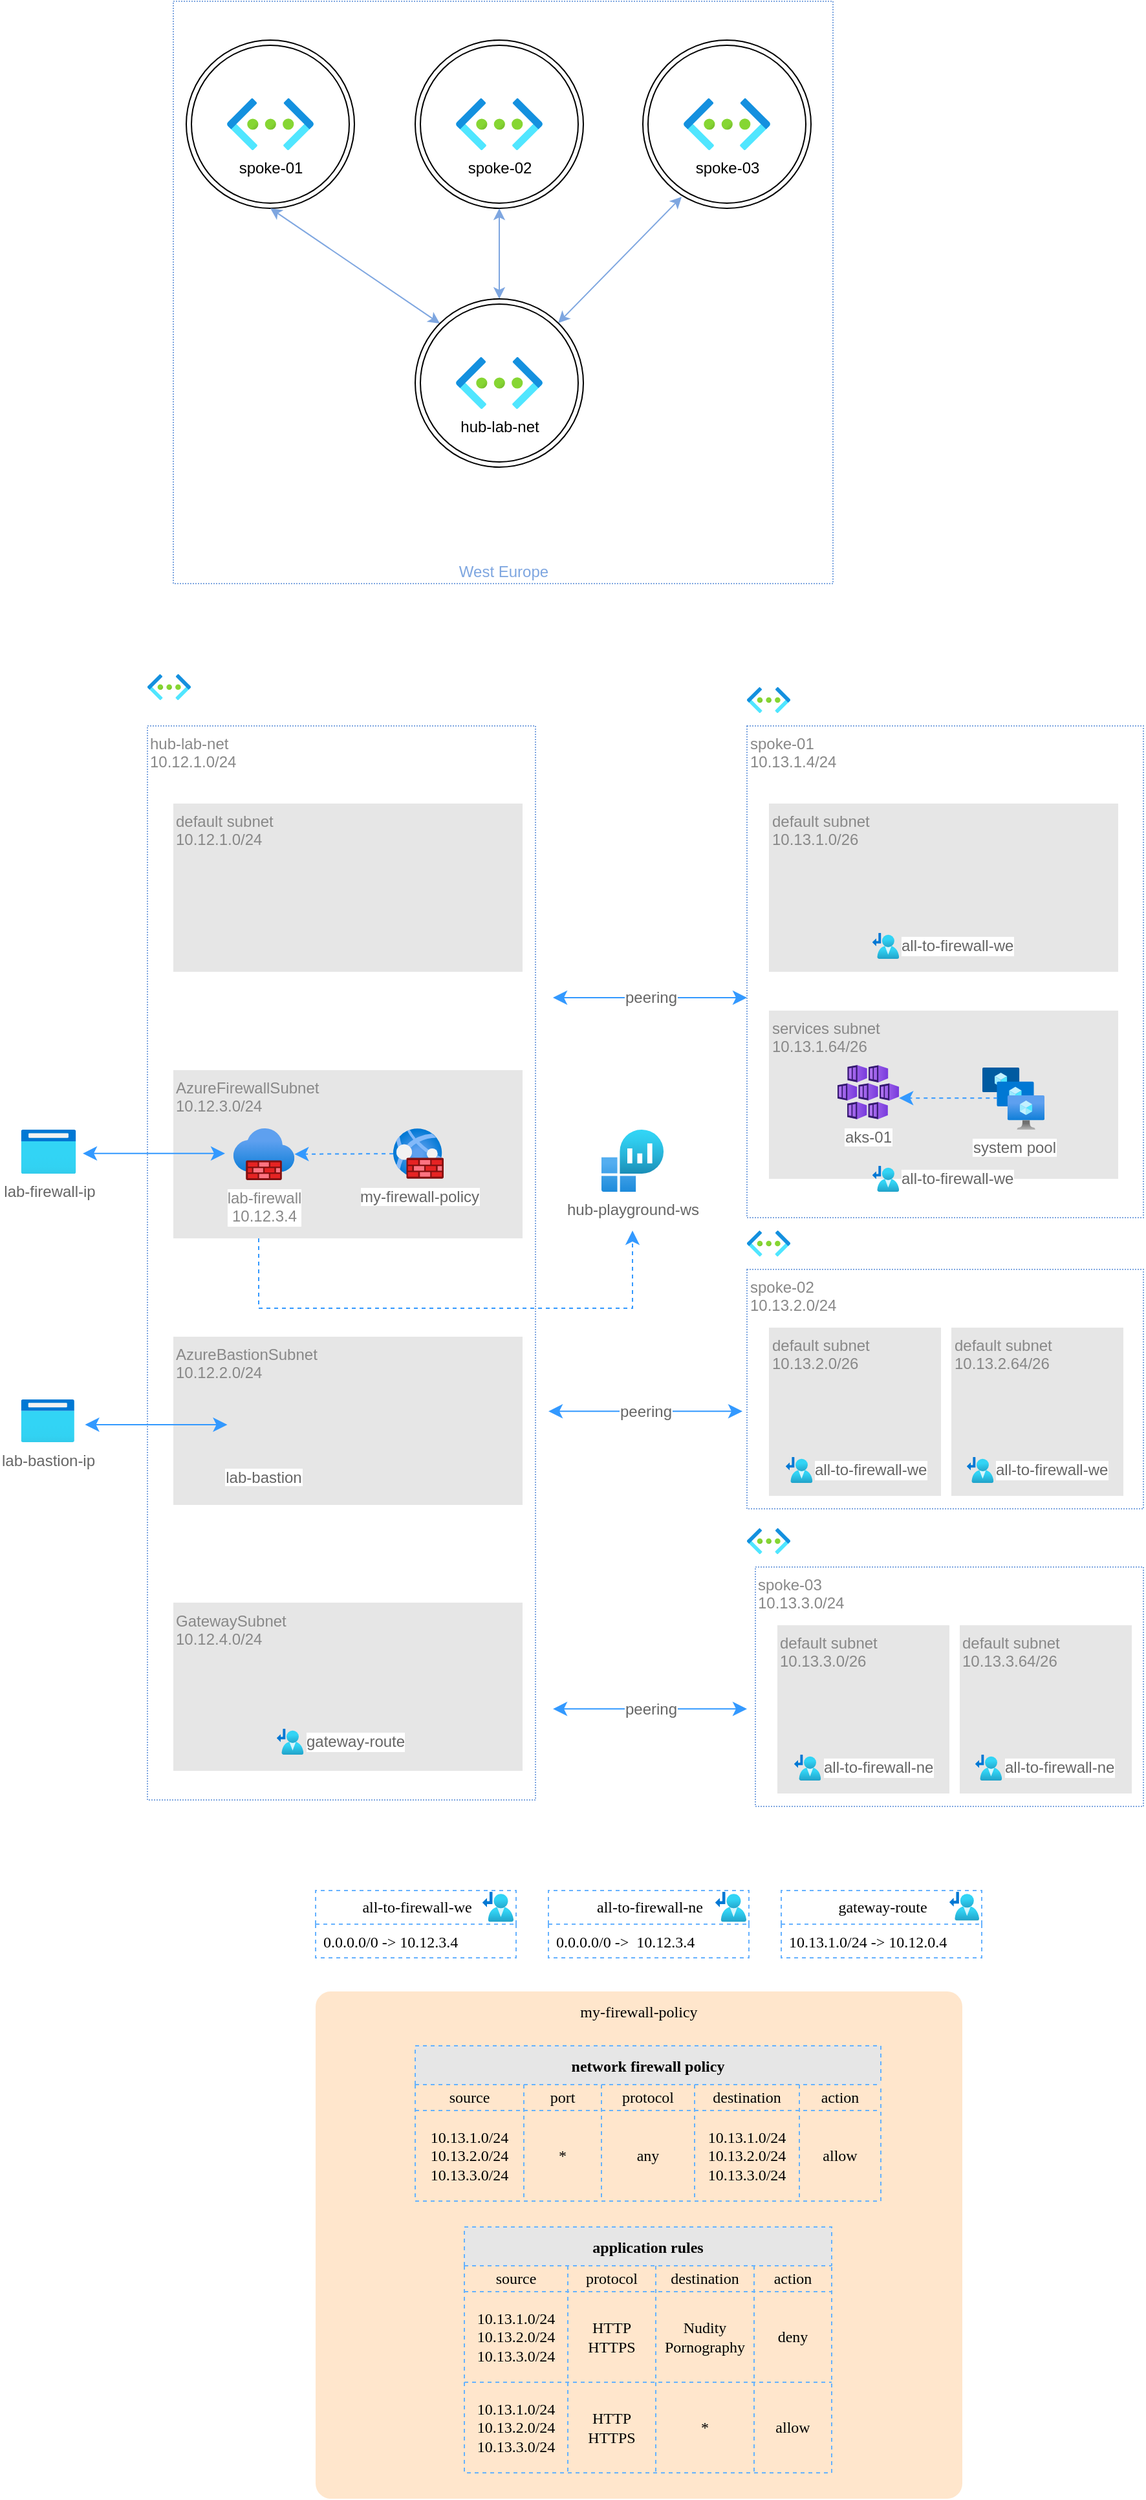 <mxfile version="21.3.7" type="device">
  <diagram name="Page-1" id="FFA9UxrkgAWa3RQxIZZn">
    <mxGraphModel dx="2899" dy="1266" grid="1" gridSize="10" guides="1" tooltips="1" connect="1" arrows="1" fold="1" page="1" pageScale="1" pageWidth="850" pageHeight="1100" math="0" shadow="0">
      <root>
        <mxCell id="0" />
        <mxCell id="1" parent="0" />
        <mxCell id="eTU5ktOCDEg_4VgvNUPq-138" value="my-firewall-policy" style="shape=ext;double=1;rounded=1;whiteSpace=wrap;html=1;strokeColor=none;fontFamily=Tahoma;fillColor=#ffe6cc;arcSize=3;align=center;verticalAlign=top;" vertex="1" parent="1">
          <mxGeometry x="180" y="1578" width="500" height="392" as="geometry" />
        </mxCell>
        <mxCell id="JXWO4xugu6VxWCJeTE2x-30" value="West Europe" style="verticalLabelPosition=middle;verticalAlign=bottom;html=1;shape=mxgraph.basic.rect;fillColor2=none;strokeWidth=1;size=20;indent=5;fillColor=none;strokeColor=#7EA6E0;dashed=1;dashPattern=1 1;fontColor=#7EA6E0;labelPosition=center;align=center;horizontal=1;" parent="1" vertex="1">
          <mxGeometry x="70" y="40" width="510" height="450" as="geometry" />
        </mxCell>
        <mxCell id="JXWO4xugu6VxWCJeTE2x-6" value="" style="group" parent="1" vertex="1" connectable="0">
          <mxGeometry x="80" y="70" width="130" height="130" as="geometry" />
        </mxCell>
        <mxCell id="JXWO4xugu6VxWCJeTE2x-3" value="" style="ellipse;shape=doubleEllipse;whiteSpace=wrap;html=1;aspect=fixed;" parent="JXWO4xugu6VxWCJeTE2x-6" vertex="1">
          <mxGeometry width="130" height="130" as="geometry" />
        </mxCell>
        <mxCell id="JXWO4xugu6VxWCJeTE2x-4" value="spoke-01" style="aspect=fixed;html=1;points=[];align=center;image;fontSize=12;image=img/lib/azure2/networking/Virtual_Networks.svg;" parent="JXWO4xugu6VxWCJeTE2x-6" vertex="1">
          <mxGeometry x="31.5" y="45" width="67" height="40" as="geometry" />
        </mxCell>
        <mxCell id="JXWO4xugu6VxWCJeTE2x-7" value="" style="group" parent="1" vertex="1" connectable="0">
          <mxGeometry x="257" y="70" width="130" height="130" as="geometry" />
        </mxCell>
        <mxCell id="JXWO4xugu6VxWCJeTE2x-8" value="" style="ellipse;shape=doubleEllipse;whiteSpace=wrap;html=1;aspect=fixed;" parent="JXWO4xugu6VxWCJeTE2x-7" vertex="1">
          <mxGeometry width="130" height="130" as="geometry" />
        </mxCell>
        <mxCell id="JXWO4xugu6VxWCJeTE2x-9" value="spoke-02" style="aspect=fixed;html=1;points=[];align=center;image;fontSize=12;image=img/lib/azure2/networking/Virtual_Networks.svg;" parent="JXWO4xugu6VxWCJeTE2x-7" vertex="1">
          <mxGeometry x="31.5" y="45" width="67" height="40" as="geometry" />
        </mxCell>
        <mxCell id="JXWO4xugu6VxWCJeTE2x-11" value="" style="group" parent="1" vertex="1" connectable="0">
          <mxGeometry x="433" y="70" width="130" height="130" as="geometry" />
        </mxCell>
        <mxCell id="JXWO4xugu6VxWCJeTE2x-12" value="" style="ellipse;shape=doubleEllipse;whiteSpace=wrap;html=1;aspect=fixed;" parent="JXWO4xugu6VxWCJeTE2x-11" vertex="1">
          <mxGeometry width="130" height="130" as="geometry" />
        </mxCell>
        <mxCell id="JXWO4xugu6VxWCJeTE2x-13" value="spoke-03" style="aspect=fixed;html=1;points=[];align=center;image;fontSize=12;image=img/lib/azure2/networking/Virtual_Networks.svg;" parent="JXWO4xugu6VxWCJeTE2x-11" vertex="1">
          <mxGeometry x="31.5" y="45" width="67" height="40" as="geometry" />
        </mxCell>
        <mxCell id="JXWO4xugu6VxWCJeTE2x-35" value="" style="endArrow=classic;startArrow=classic;html=1;rounded=0;fontColor=#7EA6E0;entryX=0.5;entryY=1;entryDx=0;entryDy=0;exitX=0;exitY=0;exitDx=0;exitDy=0;strokeColor=#7EA6E0;" parent="1" source="JXWO4xugu6VxWCJeTE2x-2" target="JXWO4xugu6VxWCJeTE2x-3" edge="1">
          <mxGeometry width="50" height="50" relative="1" as="geometry">
            <mxPoint x="-20" y="310" as="sourcePoint" />
            <mxPoint x="30" y="180" as="targetPoint" />
          </mxGeometry>
        </mxCell>
        <mxCell id="JXWO4xugu6VxWCJeTE2x-37" value="" style="endArrow=classic;startArrow=classic;html=1;rounded=0;fontColor=#7EA6E0;entryX=0.231;entryY=0.932;entryDx=0;entryDy=0;strokeColor=#7EA6E0;entryPerimeter=0;" parent="1" source="JXWO4xugu6VxWCJeTE2x-2" target="JXWO4xugu6VxWCJeTE2x-12" edge="1">
          <mxGeometry width="50" height="50" relative="1" as="geometry">
            <mxPoint x="312.175" y="277.825" as="sourcePoint" />
            <mxPoint x="332" y="210" as="targetPoint" />
          </mxGeometry>
        </mxCell>
        <mxCell id="JXWO4xugu6VxWCJeTE2x-36" value="" style="endArrow=classic;startArrow=classic;html=1;rounded=0;fontColor=#7EA6E0;entryX=0.5;entryY=1;entryDx=0;entryDy=0;strokeColor=#7EA6E0;" parent="1" source="JXWO4xugu6VxWCJeTE2x-2" target="JXWO4xugu6VxWCJeTE2x-8" edge="1">
          <mxGeometry width="50" height="50" relative="1" as="geometry">
            <mxPoint x="177.825" y="277.825" as="sourcePoint" />
            <mxPoint x="155" y="210" as="targetPoint" />
          </mxGeometry>
        </mxCell>
        <mxCell id="JXWO4xugu6VxWCJeTE2x-39" value="" style="group" parent="1" vertex="1" connectable="0">
          <mxGeometry x="257" y="270" width="130" height="130" as="geometry" />
        </mxCell>
        <mxCell id="JXWO4xugu6VxWCJeTE2x-2" value="" style="ellipse;shape=doubleEllipse;whiteSpace=wrap;html=1;aspect=fixed;" parent="JXWO4xugu6VxWCJeTE2x-39" vertex="1">
          <mxGeometry width="130" height="130" as="geometry" />
        </mxCell>
        <mxCell id="JXWO4xugu6VxWCJeTE2x-1" value="hub-lab-net" style="aspect=fixed;html=1;points=[];align=center;image;fontSize=12;image=img/lib/azure2/networking/Virtual_Networks.svg;" parent="JXWO4xugu6VxWCJeTE2x-39" vertex="1">
          <mxGeometry x="31.5" y="45" width="67" height="40" as="geometry" />
        </mxCell>
        <mxCell id="dC8h2j_e8fjJUz522AtT-1" value="hub-lab-net&lt;br&gt;10.12.1.0/24" style="verticalLabelPosition=middle;verticalAlign=top;shape=mxgraph.basic.rect;fillColor2=none;strokeWidth=1;size=20;indent=5;fillColor=none;strokeColor=#7EA6E0;dashed=1;dashPattern=1 1;fontColor=#888888;labelPosition=center;align=left;horizontal=1;labelBorderColor=none;html=1;" parent="1" vertex="1">
          <mxGeometry x="50" y="600" width="300" height="830" as="geometry" />
        </mxCell>
        <mxCell id="dC8h2j_e8fjJUz522AtT-2" value="" style="image;aspect=fixed;html=1;points=[];align=center;fontSize=12;image=img/lib/azure2/networking/Virtual_Networks.svg;" parent="1" vertex="1">
          <mxGeometry x="50" y="560" width="33.5" height="20" as="geometry" />
        </mxCell>
        <mxCell id="dC8h2j_e8fjJUz522AtT-3" value="default subnet&lt;br&gt;10.12.1.0/24" style="verticalLabelPosition=middle;verticalAlign=top;shape=mxgraph.basic.rect;fillColor2=none;strokeWidth=1;size=20;indent=5;fillColor=#E6E6E6;strokeColor=none;dashed=1;dashPattern=1 1;fontColor=#888888;labelPosition=center;align=left;horizontal=1;labelBorderColor=none;html=1;" parent="1" vertex="1">
          <mxGeometry x="70" y="660" width="270" height="130" as="geometry" />
        </mxCell>
        <mxCell id="dC8h2j_e8fjJUz522AtT-6" value="GatewaySubnet&lt;br&gt;10.12.4.0/24" style="verticalLabelPosition=middle;verticalAlign=top;shape=mxgraph.basic.rect;fillColor2=none;strokeWidth=1;size=20;indent=5;fillColor=#E6E6E6;strokeColor=none;dashed=1;dashPattern=1 1;fontColor=#888888;labelPosition=center;align=left;horizontal=1;labelBorderColor=none;html=1;" parent="1" vertex="1">
          <mxGeometry x="70" y="1277.5" width="270" height="130" as="geometry" />
        </mxCell>
        <mxCell id="dC8h2j_e8fjJUz522AtT-15" value="lab-firewall-ip" style="image;aspect=fixed;html=1;points=[];align=center;fontSize=12;image=img/lib/azure2/general/Browser.svg;fontColor=#666666;" parent="1" vertex="1">
          <mxGeometry x="-47.75" y="912" width="42.5" height="34" as="geometry" />
        </mxCell>
        <mxCell id="dC8h2j_e8fjJUz522AtT-16" value="lab-bastion-ip" style="image;aspect=fixed;html=1;points=[];align=center;fontSize=12;image=img/lib/azure2/general/Browser.svg;fontColor=#666666;" parent="1" vertex="1">
          <mxGeometry x="-47.75" y="1120.5" width="41.25" height="33" as="geometry" />
        </mxCell>
        <mxCell id="dC8h2j_e8fjJUz522AtT-21" value="spoke-01&lt;br&gt;10.13.1.4/24" style="verticalLabelPosition=middle;verticalAlign=top;shape=mxgraph.basic.rect;fillColor2=none;strokeWidth=1;size=20;indent=5;fillColor=none;strokeColor=#7EA6E0;dashed=1;dashPattern=1 1;fontColor=#888888;labelPosition=center;align=left;horizontal=1;labelBorderColor=none;html=1;" parent="1" vertex="1">
          <mxGeometry x="513.5" y="600" width="306.5" height="380" as="geometry" />
        </mxCell>
        <mxCell id="dC8h2j_e8fjJUz522AtT-22" value="default subnet&lt;br&gt;10.13.1.0/26" style="verticalLabelPosition=middle;verticalAlign=top;shape=mxgraph.basic.rect;fillColor2=none;strokeWidth=1;size=20;indent=5;fillColor=#E6E6E6;strokeColor=none;dashed=1;dashPattern=1 1;fontColor=#888888;labelPosition=center;align=left;horizontal=1;labelBorderColor=none;html=1;" parent="1" vertex="1">
          <mxGeometry x="530.5" y="660" width="270" height="130" as="geometry" />
        </mxCell>
        <mxCell id="dC8h2j_e8fjJUz522AtT-23" value="services subnet&lt;br&gt;10.13.1.64/26" style="verticalLabelPosition=middle;verticalAlign=top;shape=mxgraph.basic.rect;fillColor2=none;strokeWidth=1;size=20;indent=5;fillColor=#E6E6E6;strokeColor=none;dashed=1;dashPattern=1 1;fontColor=#888888;labelPosition=center;align=left;horizontal=1;labelBorderColor=none;html=1;" parent="1" vertex="1">
          <mxGeometry x="530.5" y="820" width="270" height="130" as="geometry" />
        </mxCell>
        <mxCell id="dC8h2j_e8fjJUz522AtT-24" value="all-to-firewall-we" style="image;aspect=fixed;html=1;points=[];align=left;fontSize=12;image=img/lib/azure2/networking/Route_Tables.svg;labelPosition=right;verticalLabelPosition=middle;verticalAlign=middle;fontColor=#666666;" parent="1" vertex="1">
          <mxGeometry x="610.45" y="760" width="20.65" height="20" as="geometry" />
        </mxCell>
        <mxCell id="dC8h2j_e8fjJUz522AtT-25" value="all-to-firewall-we" style="image;aspect=fixed;html=1;points=[];align=left;fontSize=12;image=img/lib/azure2/networking/Route_Tables.svg;labelPosition=right;verticalLabelPosition=middle;verticalAlign=middle;fontColor=#666666;" parent="1" vertex="1">
          <mxGeometry x="610.45" y="940" width="20.65" height="20" as="geometry" />
        </mxCell>
        <mxCell id="dC8h2j_e8fjJUz522AtT-26" value="aks-01" style="image;aspect=fixed;html=1;points=[];align=center;fontSize=12;image=img/lib/azure2/containers/Kubernetes_Services.svg;fontColor=#666666;" parent="1" vertex="1">
          <mxGeometry x="583.5" y="862" width="47.6" height="42" as="geometry" />
        </mxCell>
        <mxCell id="dC8h2j_e8fjJUz522AtT-27" value="system pool" style="image;aspect=fixed;html=1;points=[];align=center;fontSize=12;image=img/lib/azure2/compute/VM_Scale_Sets.svg;fontColor=#666666;" parent="1" vertex="1">
          <mxGeometry x="695.5" y="864" width="48" height="48" as="geometry" />
        </mxCell>
        <mxCell id="dC8h2j_e8fjJUz522AtT-28" value="" style="edgeStyle=none;curved=1;rounded=0;orthogonalLoop=1;jettySize=auto;html=1;fontSize=12;startSize=8;endSize=8;strokeColor=#3399FF;dashed=1;" parent="1" edge="1">
          <mxGeometry relative="1" as="geometry">
            <mxPoint x="707.1" y="887.58" as="sourcePoint" />
            <mxPoint x="631.1" y="887.58" as="targetPoint" />
          </mxGeometry>
        </mxCell>
        <mxCell id="dC8h2j_e8fjJUz522AtT-29" value="spoke-02&lt;br&gt;10.13.2.0/24" style="verticalLabelPosition=middle;verticalAlign=top;shape=mxgraph.basic.rect;fillColor2=none;strokeWidth=1;size=20;indent=5;fillColor=none;strokeColor=#7EA6E0;dashed=1;dashPattern=1 1;fontColor=#888888;labelPosition=center;align=left;horizontal=1;labelBorderColor=none;html=1;" parent="1" vertex="1">
          <mxGeometry x="513.5" y="1020" width="306.5" height="185" as="geometry" />
        </mxCell>
        <mxCell id="dC8h2j_e8fjJUz522AtT-30" value="default subnet&lt;br&gt;10.13.2.0/26" style="verticalLabelPosition=middle;verticalAlign=top;shape=mxgraph.basic.rect;fillColor2=none;strokeWidth=1;size=20;indent=5;fillColor=#E6E6E6;strokeColor=none;dashed=1;dashPattern=1 1;fontColor=#888888;labelPosition=center;align=left;horizontal=1;labelBorderColor=none;html=1;" parent="1" vertex="1">
          <mxGeometry x="530.5" y="1065" width="133" height="130" as="geometry" />
        </mxCell>
        <mxCell id="dC8h2j_e8fjJUz522AtT-31" value="default subnet&lt;br&gt;10.13.2.64/26" style="verticalLabelPosition=middle;verticalAlign=top;shape=mxgraph.basic.rect;fillColor2=none;strokeWidth=1;size=20;indent=5;fillColor=#E6E6E6;strokeColor=none;dashed=1;dashPattern=1 1;fontColor=#888888;labelPosition=center;align=left;horizontal=1;labelBorderColor=none;html=1;" parent="1" vertex="1">
          <mxGeometry x="671.5" y="1065" width="133" height="130" as="geometry" />
        </mxCell>
        <mxCell id="dC8h2j_e8fjJUz522AtT-32" value="all-to-firewall-we" style="image;aspect=fixed;html=1;points=[];align=left;fontSize=12;image=img/lib/azure2/networking/Route_Tables.svg;labelPosition=right;verticalLabelPosition=middle;verticalAlign=middle;fontColor=#666666;" parent="1" vertex="1">
          <mxGeometry x="543.5" y="1165" width="20.65" height="20" as="geometry" />
        </mxCell>
        <mxCell id="dC8h2j_e8fjJUz522AtT-33" value="all-to-firewall-we" style="image;aspect=fixed;html=1;points=[];align=left;fontSize=12;image=img/lib/azure2/networking/Route_Tables.svg;labelPosition=right;verticalLabelPosition=middle;verticalAlign=middle;fontColor=#666666;" parent="1" vertex="1">
          <mxGeometry x="683.5" y="1165" width="20.65" height="20" as="geometry" />
        </mxCell>
        <mxCell id="dC8h2j_e8fjJUz522AtT-34" value="spoke-03&lt;br&gt;10.13.3.0/24" style="verticalLabelPosition=middle;verticalAlign=top;shape=mxgraph.basic.rect;fillColor2=none;strokeWidth=1;size=20;indent=5;fillColor=none;strokeColor=#7EA6E0;dashed=1;dashPattern=1 1;fontColor=#888888;labelPosition=center;align=left;horizontal=1;labelBorderColor=none;html=1;" parent="1" vertex="1">
          <mxGeometry x="520" y="1250" width="300" height="185" as="geometry" />
        </mxCell>
        <mxCell id="dC8h2j_e8fjJUz522AtT-35" value="default subnet&lt;br&gt;10.13.3.0/26" style="verticalLabelPosition=middle;verticalAlign=top;shape=mxgraph.basic.rect;fillColor2=none;strokeWidth=1;size=20;indent=5;fillColor=#E6E6E6;strokeColor=none;dashed=1;dashPattern=1 1;fontColor=#888888;labelPosition=center;align=left;horizontal=1;labelBorderColor=none;html=1;" parent="1" vertex="1">
          <mxGeometry x="537" y="1295" width="133" height="130" as="geometry" />
        </mxCell>
        <mxCell id="dC8h2j_e8fjJUz522AtT-36" value="default subnet&lt;br&gt;10.13.3.64/26" style="verticalLabelPosition=middle;verticalAlign=top;shape=mxgraph.basic.rect;fillColor2=none;strokeWidth=1;size=20;indent=5;fillColor=#E6E6E6;strokeColor=none;dashed=1;dashPattern=1 1;fontColor=#888888;labelPosition=center;align=left;horizontal=1;labelBorderColor=none;html=1;" parent="1" vertex="1">
          <mxGeometry x="678" y="1295" width="133" height="130" as="geometry" />
        </mxCell>
        <mxCell id="dC8h2j_e8fjJUz522AtT-37" value="all-to-firewall-ne" style="image;aspect=fixed;html=1;points=[];align=left;fontSize=12;image=img/lib/azure2/networking/Route_Tables.svg;labelPosition=right;verticalLabelPosition=middle;verticalAlign=middle;fontColor=#666666;" parent="1" vertex="1">
          <mxGeometry x="550" y="1395" width="20.65" height="20" as="geometry" />
        </mxCell>
        <mxCell id="dC8h2j_e8fjJUz522AtT-38" value="all-to-firewall-ne" style="image;aspect=fixed;html=1;points=[];align=left;fontSize=12;image=img/lib/azure2/networking/Route_Tables.svg;labelPosition=right;verticalLabelPosition=middle;verticalAlign=middle;fontColor=#666666;" parent="1" vertex="1">
          <mxGeometry x="690" y="1395" width="20.65" height="20" as="geometry" />
        </mxCell>
        <mxCell id="dC8h2j_e8fjJUz522AtT-40" value="" style="image;aspect=fixed;html=1;points=[];align=center;fontSize=12;image=img/lib/azure2/networking/Virtual_Networks.svg;" parent="1" vertex="1">
          <mxGeometry x="513.5" y="570" width="33.5" height="20" as="geometry" />
        </mxCell>
        <mxCell id="dC8h2j_e8fjJUz522AtT-41" value="" style="image;aspect=fixed;html=1;points=[];align=center;fontSize=12;image=img/lib/azure2/networking/Virtual_Networks.svg;" parent="1" vertex="1">
          <mxGeometry x="513.5" y="990" width="33.5" height="20" as="geometry" />
        </mxCell>
        <mxCell id="dC8h2j_e8fjJUz522AtT-42" value="" style="image;aspect=fixed;html=1;points=[];align=center;fontSize=12;image=img/lib/azure2/networking/Virtual_Networks.svg;" parent="1" vertex="1">
          <mxGeometry x="513.5" y="1220" width="33.5" height="20" as="geometry" />
        </mxCell>
        <mxCell id="dC8h2j_e8fjJUz522AtT-43" value="peering" style="endArrow=classic;startArrow=classic;html=1;rounded=0;fontSize=12;startSize=8;endSize=8;curved=1;strokeColor=#3399FF;fontColor=#666666;" parent="1" edge="1">
          <mxGeometry width="50" height="50" relative="1" as="geometry">
            <mxPoint x="360" y="1129.66" as="sourcePoint" />
            <mxPoint x="510" y="1129.66" as="targetPoint" />
          </mxGeometry>
        </mxCell>
        <mxCell id="dC8h2j_e8fjJUz522AtT-45" value="peering" style="endArrow=classic;startArrow=classic;html=1;rounded=0;fontSize=12;startSize=8;endSize=8;curved=1;strokeColor=#3399FF;fontColor=#666666;" parent="1" edge="1">
          <mxGeometry width="50" height="50" relative="1" as="geometry">
            <mxPoint x="363.5" y="1359.66" as="sourcePoint" />
            <mxPoint x="513.5" y="1359.66" as="targetPoint" />
          </mxGeometry>
        </mxCell>
        <mxCell id="dC8h2j_e8fjJUz522AtT-46" value="peering" style="endArrow=classic;startArrow=classic;html=1;rounded=0;fontSize=12;startSize=8;endSize=8;curved=1;strokeColor=#3399FF;fontColor=#666666;" parent="1" edge="1">
          <mxGeometry width="50" height="50" relative="1" as="geometry">
            <mxPoint x="363.5" y="810.0" as="sourcePoint" />
            <mxPoint x="513.5" y="810.0" as="targetPoint" />
          </mxGeometry>
        </mxCell>
        <mxCell id="dC8h2j_e8fjJUz522AtT-47" value="" style="group" parent="1" vertex="1" connectable="0">
          <mxGeometry x="70" y="866" width="270" height="130" as="geometry" />
        </mxCell>
        <mxCell id="dC8h2j_e8fjJUz522AtT-4" value="AzureFirewallSubnet&lt;br&gt;10.12.3.0/24" style="verticalLabelPosition=middle;verticalAlign=top;shape=mxgraph.basic.rect;fillColor2=none;strokeWidth=1;size=20;indent=5;fillColor=#E6E6E6;strokeColor=none;dashed=1;dashPattern=1 1;fontColor=#888888;labelPosition=center;align=left;horizontal=1;labelBorderColor=none;html=1;" parent="dC8h2j_e8fjJUz522AtT-47" vertex="1">
          <mxGeometry width="270" height="130" as="geometry" />
        </mxCell>
        <mxCell id="dC8h2j_e8fjJUz522AtT-7" value="lab-firewall&lt;br&gt;10.12.3.4" style="image;aspect=fixed;html=1;points=[];align=center;fontSize=12;image=img/lib/azure2/networking/Firewalls.svg;fontColor=#888888;" parent="dC8h2j_e8fjJUz522AtT-47" vertex="1">
          <mxGeometry x="46.34" y="45" width="47.33" height="40" as="geometry" />
        </mxCell>
        <mxCell id="dC8h2j_e8fjJUz522AtT-20" value="" style="edgeStyle=none;curved=1;rounded=0;orthogonalLoop=1;jettySize=auto;html=1;fontSize=12;startSize=8;endSize=8;strokeColor=#3399FF;dashed=1;" parent="dC8h2j_e8fjJUz522AtT-47" source="dC8h2j_e8fjJUz522AtT-19" target="dC8h2j_e8fjJUz522AtT-7" edge="1">
          <mxGeometry relative="1" as="geometry" />
        </mxCell>
        <mxCell id="dC8h2j_e8fjJUz522AtT-19" value="my-firewall-policy" style="image;aspect=fixed;html=1;points=[];align=center;fontSize=12;image=img/lib/azure2/networking/Web_Application_Firewall_Policies_WAF.svg;fontColor=#666666;" parent="dC8h2j_e8fjJUz522AtT-47" vertex="1">
          <mxGeometry x="170" y="45" width="39" height="39" as="geometry" />
        </mxCell>
        <mxCell id="dC8h2j_e8fjJUz522AtT-48" value="" style="group" parent="1" vertex="1" connectable="0">
          <mxGeometry x="70" y="1072" width="270" height="130" as="geometry" />
        </mxCell>
        <mxCell id="dC8h2j_e8fjJUz522AtT-5" value="AzureBastionSubnet&lt;br&gt;10.12.2.0/24" style="verticalLabelPosition=middle;verticalAlign=top;shape=mxgraph.basic.rect;fillColor2=none;strokeWidth=1;size=20;indent=5;fillColor=#E6E6E6;strokeColor=none;dashed=1;dashPattern=1 1;fontColor=#888888;labelPosition=center;align=left;horizontal=1;labelBorderColor=none;html=1;" parent="dC8h2j_e8fjJUz522AtT-48" vertex="1">
          <mxGeometry width="270" height="130" as="geometry" />
        </mxCell>
        <mxCell id="dC8h2j_e8fjJUz522AtT-10" value="lab-bastion" style="shape=image;verticalLabelPosition=bottom;labelBackgroundColor=default;verticalAlign=top;aspect=fixed;imageAspect=0;image=https://www.rbaconsulting.com/wp-content/uploads/2019/10/azure-bastion-icon.png;fontColor=#666666;" parent="dC8h2j_e8fjJUz522AtT-48" vertex="1">
          <mxGeometry x="47.5" y="50" width="45" height="45" as="geometry" />
        </mxCell>
        <mxCell id="dC8h2j_e8fjJUz522AtT-17" value="" style="endArrow=classic;startArrow=classic;html=1;rounded=0;fontSize=12;startSize=8;endSize=8;curved=1;strokeColor=#3399FF;" parent="1" edge="1">
          <mxGeometry width="50" height="50" relative="1" as="geometry">
            <mxPoint y="930.41" as="sourcePoint" />
            <mxPoint x="110" y="930.41" as="targetPoint" />
          </mxGeometry>
        </mxCell>
        <mxCell id="dC8h2j_e8fjJUz522AtT-18" value="" style="endArrow=classic;startArrow=classic;html=1;rounded=0;fontSize=12;startSize=8;endSize=8;curved=1;strokeColor=#3399FF;" parent="1" edge="1">
          <mxGeometry width="50" height="50" relative="1" as="geometry">
            <mxPoint x="1.75" y="1140" as="sourcePoint" />
            <mxPoint x="111.75" y="1140" as="targetPoint" />
          </mxGeometry>
        </mxCell>
        <mxCell id="dC8h2j_e8fjJUz522AtT-49" value="gateway-route" style="image;aspect=fixed;html=1;points=[];align=left;fontSize=12;image=img/lib/azure2/networking/Route_Tables.svg;labelPosition=right;verticalLabelPosition=middle;verticalAlign=middle;fontColor=#666666;" parent="1" vertex="1">
          <mxGeometry x="150.0" y="1375" width="20.65" height="20" as="geometry" />
        </mxCell>
        <mxCell id="dC8h2j_e8fjJUz522AtT-50" value="hub-playground-ws" style="image;aspect=fixed;html=1;points=[];align=center;fontSize=12;image=img/lib/azure2/analytics/Log_Analytics_Workspaces.svg;fontColor=#666666;" parent="1" vertex="1">
          <mxGeometry x="401" y="912" width="48" height="48" as="geometry" />
        </mxCell>
        <mxCell id="dC8h2j_e8fjJUz522AtT-53" value="" style="edgeStyle=segmentEdgeStyle;endArrow=classic;html=1;curved=0;rounded=0;endSize=8;startSize=8;fontSize=12;dashed=1;strokeColor=#3399FF;" parent="1" source="dC8h2j_e8fjJUz522AtT-4" edge="1">
          <mxGeometry width="50" height="50" relative="1" as="geometry">
            <mxPoint x="375" y="1040" as="sourcePoint" />
            <mxPoint x="425" y="990" as="targetPoint" />
            <Array as="points">
              <mxPoint x="136" y="1050" />
              <mxPoint x="425" y="1050" />
            </Array>
          </mxGeometry>
        </mxCell>
        <mxCell id="eTU5ktOCDEg_4VgvNUPq-1" value="" style="group" vertex="1" connectable="0" parent="1">
          <mxGeometry x="180" y="1500" width="155" height="78" as="geometry" />
        </mxCell>
        <mxCell id="eTU5ktOCDEg_4VgvNUPq-2" value="all-to-firewall-we" style="swimlane;fontStyle=0;childLayout=stackLayout;horizontal=1;startSize=26;fillColor=none;horizontalStack=0;resizeParent=1;resizeParentMax=0;resizeLast=0;collapsible=1;marginBottom=0;html=1;dashed=1;strokeColor=#66B2FF;fontFamily=Tahoma;" vertex="1" parent="eTU5ktOCDEg_4VgvNUPq-1">
          <mxGeometry width="155" height="52" as="geometry">
            <mxRectangle x="-123" y="970" width="130" height="30" as="alternateBounds" />
          </mxGeometry>
        </mxCell>
        <mxCell id="eTU5ktOCDEg_4VgvNUPq-4" value="0.0.0.0/0 -&amp;gt; 10.12.3.4" style="text;strokeColor=none;fillColor=none;align=left;verticalAlign=top;spacingLeft=4;spacingRight=4;overflow=hidden;rotatable=0;points=[[0,0.5],[1,0.5]];portConstraint=eastwest;whiteSpace=wrap;html=1;dashed=1;fontFamily=Tahoma;" vertex="1" parent="eTU5ktOCDEg_4VgvNUPq-2">
          <mxGeometry y="26" width="155" height="26" as="geometry" />
        </mxCell>
        <mxCell id="eTU5ktOCDEg_4VgvNUPq-5" value="" style="aspect=fixed;html=1;points=[];align=center;image;fontSize=12;image=img/lib/azure2/networking/Route_Tables.svg;dashed=1;strokeColor=#66B2FF;fontFamily=Tahoma;fillColor=#E6E6E6;" vertex="1" parent="eTU5ktOCDEg_4VgvNUPq-1">
          <mxGeometry x="129" y="1" width="24" height="23.25" as="geometry" />
        </mxCell>
        <mxCell id="eTU5ktOCDEg_4VgvNUPq-6" value="" style="group" vertex="1" connectable="0" parent="1">
          <mxGeometry x="360" y="1500" width="155" height="78" as="geometry" />
        </mxCell>
        <mxCell id="eTU5ktOCDEg_4VgvNUPq-7" value="all-to-firewall-ne" style="swimlane;fontStyle=0;childLayout=stackLayout;horizontal=1;startSize=26;fillColor=none;horizontalStack=0;resizeParent=1;resizeParentMax=0;resizeLast=0;collapsible=1;marginBottom=0;html=1;dashed=1;strokeColor=#66B2FF;fontFamily=Tahoma;" vertex="1" parent="eTU5ktOCDEg_4VgvNUPq-6">
          <mxGeometry width="155" height="52" as="geometry">
            <mxRectangle width="130" height="30" as="alternateBounds" />
          </mxGeometry>
        </mxCell>
        <mxCell id="eTU5ktOCDEg_4VgvNUPq-9" value="0.0.0.0/0 -&amp;gt;&amp;nbsp; 10.12.3.4" style="text;strokeColor=none;fillColor=none;align=left;verticalAlign=top;spacingLeft=4;spacingRight=4;overflow=hidden;rotatable=0;points=[[0,0.5],[1,0.5]];portConstraint=eastwest;whiteSpace=wrap;html=1;dashed=1;fontFamily=Tahoma;" vertex="1" parent="eTU5ktOCDEg_4VgvNUPq-7">
          <mxGeometry y="26" width="155" height="26" as="geometry" />
        </mxCell>
        <mxCell id="eTU5ktOCDEg_4VgvNUPq-10" value="" style="aspect=fixed;html=1;points=[];align=center;image;fontSize=12;image=img/lib/azure2/networking/Route_Tables.svg;dashed=1;strokeColor=#66B2FF;fontFamily=Tahoma;fillColor=#E6E6E6;" vertex="1" parent="eTU5ktOCDEg_4VgvNUPq-6">
          <mxGeometry x="129" y="1" width="24" height="23.25" as="geometry" />
        </mxCell>
        <mxCell id="eTU5ktOCDEg_4VgvNUPq-11" value="" style="group" vertex="1" connectable="0" parent="1">
          <mxGeometry x="540" y="1500" width="155" height="78" as="geometry" />
        </mxCell>
        <mxCell id="eTU5ktOCDEg_4VgvNUPq-12" value="gateway-route" style="swimlane;fontStyle=0;childLayout=stackLayout;horizontal=1;startSize=26;fillColor=none;horizontalStack=0;resizeParent=1;resizeParentMax=0;resizeLast=0;collapsible=1;marginBottom=0;html=1;dashed=1;strokeColor=#66B2FF;fontFamily=Tahoma;" vertex="1" parent="eTU5ktOCDEg_4VgvNUPq-11">
          <mxGeometry width="155" height="52" as="geometry">
            <mxRectangle width="130" height="30" as="alternateBounds" />
          </mxGeometry>
        </mxCell>
        <mxCell id="eTU5ktOCDEg_4VgvNUPq-13" value="10.13.1.0/24 -&amp;gt; 10.12.0.4" style="text;strokeColor=none;fillColor=none;align=left;verticalAlign=top;spacingLeft=4;spacingRight=4;overflow=hidden;rotatable=0;points=[[0,0.5],[1,0.5]];portConstraint=eastwest;whiteSpace=wrap;html=1;dashed=1;fontFamily=Tahoma;" vertex="1" parent="eTU5ktOCDEg_4VgvNUPq-12">
          <mxGeometry y="26" width="155" height="26" as="geometry" />
        </mxCell>
        <mxCell id="eTU5ktOCDEg_4VgvNUPq-15" value="" style="aspect=fixed;html=1;points=[];align=center;image;fontSize=12;image=img/lib/azure2/networking/Route_Tables.svg;dashed=1;strokeColor=#66B2FF;fontFamily=Tahoma;fillColor=#E6E6E6;" vertex="1" parent="eTU5ktOCDEg_4VgvNUPq-11">
          <mxGeometry x="130" y="1" width="23" height="22.28" as="geometry" />
        </mxCell>
        <mxCell id="eTU5ktOCDEg_4VgvNUPq-17" value="network firewall policy" style="shape=table;startSize=30;container=1;collapsible=0;childLayout=tableLayout;fontStyle=1;align=center;dashed=1;strokeColor=#66B2FF;fontFamily=Tahoma;fillColor=#E6E6E6;" vertex="1" parent="1">
          <mxGeometry x="257" y="1620" width="360" height="120" as="geometry" />
        </mxCell>
        <mxCell id="eTU5ktOCDEg_4VgvNUPq-18" value="" style="shape=tableRow;horizontal=0;startSize=0;swimlaneHead=0;swimlaneBody=0;top=0;left=0;bottom=0;right=0;collapsible=0;dropTarget=0;fillColor=none;points=[[0,0.5],[1,0.5]];portConstraint=eastwest;dashed=1;strokeColor=#66B2FF;fontFamily=Tahoma;" vertex="1" parent="eTU5ktOCDEg_4VgvNUPq-17">
          <mxGeometry y="30" width="360" height="20" as="geometry" />
        </mxCell>
        <mxCell id="eTU5ktOCDEg_4VgvNUPq-19" value="source" style="shape=partialRectangle;html=1;whiteSpace=wrap;connectable=0;fillColor=none;top=0;left=0;bottom=0;right=0;overflow=hidden;dashed=1;strokeColor=#66B2FF;fontFamily=Tahoma;" vertex="1" parent="eTU5ktOCDEg_4VgvNUPq-18">
          <mxGeometry width="84" height="20" as="geometry">
            <mxRectangle width="84" height="20" as="alternateBounds" />
          </mxGeometry>
        </mxCell>
        <mxCell id="eTU5ktOCDEg_4VgvNUPq-20" value="port" style="shape=partialRectangle;html=1;whiteSpace=wrap;connectable=0;fillColor=none;top=0;left=0;bottom=0;right=0;overflow=hidden;dashed=1;strokeColor=#66B2FF;fontFamily=Tahoma;" vertex="1" parent="eTU5ktOCDEg_4VgvNUPq-18">
          <mxGeometry x="84" width="60" height="20" as="geometry">
            <mxRectangle width="60" height="20" as="alternateBounds" />
          </mxGeometry>
        </mxCell>
        <mxCell id="eTU5ktOCDEg_4VgvNUPq-21" value="protocol" style="shape=partialRectangle;html=1;whiteSpace=wrap;connectable=0;fillColor=none;top=0;left=0;bottom=0;right=0;overflow=hidden;dashed=1;strokeColor=#66B2FF;fontFamily=Tahoma;" vertex="1" parent="eTU5ktOCDEg_4VgvNUPq-18">
          <mxGeometry x="144" width="72" height="20" as="geometry">
            <mxRectangle width="72" height="20" as="alternateBounds" />
          </mxGeometry>
        </mxCell>
        <mxCell id="eTU5ktOCDEg_4VgvNUPq-22" value="destination" style="shape=partialRectangle;html=1;whiteSpace=wrap;connectable=0;fillColor=none;top=0;left=0;bottom=0;right=0;overflow=hidden;dashed=1;strokeColor=#66B2FF;fontFamily=Tahoma;" vertex="1" parent="eTU5ktOCDEg_4VgvNUPq-18">
          <mxGeometry x="216" width="81" height="20" as="geometry">
            <mxRectangle width="81" height="20" as="alternateBounds" />
          </mxGeometry>
        </mxCell>
        <mxCell id="eTU5ktOCDEg_4VgvNUPq-23" value="action" style="shape=partialRectangle;html=1;whiteSpace=wrap;connectable=0;fillColor=none;top=0;left=0;bottom=0;right=0;overflow=hidden;dashed=1;strokeColor=#66B2FF;fontFamily=Tahoma;" vertex="1" parent="eTU5ktOCDEg_4VgvNUPq-18">
          <mxGeometry x="297" width="63" height="20" as="geometry">
            <mxRectangle width="63" height="20" as="alternateBounds" />
          </mxGeometry>
        </mxCell>
        <mxCell id="eTU5ktOCDEg_4VgvNUPq-24" value="" style="shape=tableRow;horizontal=0;startSize=0;swimlaneHead=0;swimlaneBody=0;top=0;left=0;bottom=0;right=0;collapsible=0;dropTarget=0;fillColor=none;points=[[0,0.5],[1,0.5]];portConstraint=eastwest;dashed=1;strokeColor=#66B2FF;fontFamily=Tahoma;" vertex="1" parent="eTU5ktOCDEg_4VgvNUPq-17">
          <mxGeometry y="50" width="360" height="70" as="geometry" />
        </mxCell>
        <mxCell id="eTU5ktOCDEg_4VgvNUPq-25" value="10.13.1.0/24&lt;br&gt;10.13.2.0/24&lt;br&gt;10.13.3.0/24" style="shape=partialRectangle;html=1;whiteSpace=wrap;connectable=0;fillColor=none;top=0;left=0;bottom=0;right=0;overflow=hidden;dashed=1;strokeColor=#66B2FF;fontFamily=Tahoma;" vertex="1" parent="eTU5ktOCDEg_4VgvNUPq-24">
          <mxGeometry width="84" height="70" as="geometry">
            <mxRectangle width="84" height="70" as="alternateBounds" />
          </mxGeometry>
        </mxCell>
        <mxCell id="eTU5ktOCDEg_4VgvNUPq-26" value="*" style="shape=partialRectangle;html=1;whiteSpace=wrap;connectable=0;fillColor=none;top=0;left=0;bottom=0;right=0;overflow=hidden;dashed=1;strokeColor=#66B2FF;fontFamily=Tahoma;" vertex="1" parent="eTU5ktOCDEg_4VgvNUPq-24">
          <mxGeometry x="84" width="60" height="70" as="geometry">
            <mxRectangle width="60" height="70" as="alternateBounds" />
          </mxGeometry>
        </mxCell>
        <mxCell id="eTU5ktOCDEg_4VgvNUPq-27" value="any" style="shape=partialRectangle;html=1;whiteSpace=wrap;connectable=0;fillColor=none;top=0;left=0;bottom=0;right=0;overflow=hidden;dashed=1;strokeColor=#66B2FF;fontFamily=Tahoma;" vertex="1" parent="eTU5ktOCDEg_4VgvNUPq-24">
          <mxGeometry x="144" width="72" height="70" as="geometry">
            <mxRectangle width="72" height="70" as="alternateBounds" />
          </mxGeometry>
        </mxCell>
        <mxCell id="eTU5ktOCDEg_4VgvNUPq-28" value="10.13.1.0/24&lt;br style=&quot;border-color: var(--border-color);&quot;&gt;10.13.2.0/24&lt;br style=&quot;border-color: var(--border-color);&quot;&gt;10.13.3.0/24" style="shape=partialRectangle;html=1;whiteSpace=wrap;connectable=0;fillColor=none;top=0;left=0;bottom=0;right=0;overflow=hidden;dashed=1;strokeColor=#66B2FF;fontFamily=Tahoma;" vertex="1" parent="eTU5ktOCDEg_4VgvNUPq-24">
          <mxGeometry x="216" width="81" height="70" as="geometry">
            <mxRectangle width="81" height="70" as="alternateBounds" />
          </mxGeometry>
        </mxCell>
        <mxCell id="eTU5ktOCDEg_4VgvNUPq-29" value="allow" style="shape=partialRectangle;html=1;whiteSpace=wrap;connectable=0;fillColor=none;top=0;left=0;bottom=0;right=0;overflow=hidden;dashed=1;strokeColor=#66B2FF;fontFamily=Tahoma;" vertex="1" parent="eTU5ktOCDEg_4VgvNUPq-24">
          <mxGeometry x="297" width="63" height="70" as="geometry">
            <mxRectangle width="63" height="70" as="alternateBounds" />
          </mxGeometry>
        </mxCell>
        <mxCell id="eTU5ktOCDEg_4VgvNUPq-99" value="application rules" style="shape=table;startSize=30;container=1;collapsible=0;childLayout=tableLayout;fontStyle=1;align=center;dashed=1;strokeColor=#66B2FF;fontFamily=Tahoma;fillColor=#E6E6E6;" vertex="1" parent="1">
          <mxGeometry x="295" y="1760" width="284" height="190" as="geometry" />
        </mxCell>
        <mxCell id="eTU5ktOCDEg_4VgvNUPq-100" value="" style="shape=tableRow;horizontal=0;startSize=0;swimlaneHead=0;swimlaneBody=0;top=0;left=0;bottom=0;right=0;collapsible=0;dropTarget=0;fillColor=none;points=[[0,0.5],[1,0.5]];portConstraint=eastwest;dashed=1;strokeColor=#66B2FF;fontFamily=Tahoma;" vertex="1" parent="eTU5ktOCDEg_4VgvNUPq-99">
          <mxGeometry y="30" width="284" height="20" as="geometry" />
        </mxCell>
        <mxCell id="eTU5ktOCDEg_4VgvNUPq-101" value="source" style="shape=partialRectangle;html=1;whiteSpace=wrap;connectable=0;fillColor=none;top=0;left=0;bottom=0;right=0;overflow=hidden;dashed=1;strokeColor=#66B2FF;fontFamily=Tahoma;" vertex="1" parent="eTU5ktOCDEg_4VgvNUPq-100">
          <mxGeometry width="80" height="20" as="geometry">
            <mxRectangle width="80" height="20" as="alternateBounds" />
          </mxGeometry>
        </mxCell>
        <mxCell id="eTU5ktOCDEg_4VgvNUPq-103" value="protocol" style="shape=partialRectangle;html=1;whiteSpace=wrap;connectable=0;fillColor=none;top=0;left=0;bottom=0;right=0;overflow=hidden;dashed=1;strokeColor=#66B2FF;fontFamily=Tahoma;" vertex="1" parent="eTU5ktOCDEg_4VgvNUPq-100">
          <mxGeometry x="80" width="68" height="20" as="geometry">
            <mxRectangle width="68" height="20" as="alternateBounds" />
          </mxGeometry>
        </mxCell>
        <mxCell id="eTU5ktOCDEg_4VgvNUPq-104" value="destination" style="shape=partialRectangle;html=1;whiteSpace=wrap;connectable=0;fillColor=none;top=0;left=0;bottom=0;right=0;overflow=hidden;dashed=1;strokeColor=#66B2FF;fontFamily=Tahoma;" vertex="1" parent="eTU5ktOCDEg_4VgvNUPq-100">
          <mxGeometry x="148" width="76" height="20" as="geometry">
            <mxRectangle width="76" height="20" as="alternateBounds" />
          </mxGeometry>
        </mxCell>
        <mxCell id="eTU5ktOCDEg_4VgvNUPq-105" value="action" style="shape=partialRectangle;html=1;whiteSpace=wrap;connectable=0;fillColor=none;top=0;left=0;bottom=0;right=0;overflow=hidden;dashed=1;strokeColor=#66B2FF;fontFamily=Tahoma;" vertex="1" parent="eTU5ktOCDEg_4VgvNUPq-100">
          <mxGeometry x="224" width="60" height="20" as="geometry">
            <mxRectangle width="60" height="20" as="alternateBounds" />
          </mxGeometry>
        </mxCell>
        <mxCell id="eTU5ktOCDEg_4VgvNUPq-132" style="shape=tableRow;horizontal=0;startSize=0;swimlaneHead=0;swimlaneBody=0;top=0;left=0;bottom=0;right=0;collapsible=0;dropTarget=0;fillColor=none;points=[[0,0.5],[1,0.5]];portConstraint=eastwest;dashed=1;strokeColor=#66B2FF;fontFamily=Tahoma;" vertex="1" parent="eTU5ktOCDEg_4VgvNUPq-99">
          <mxGeometry y="50" width="284" height="70" as="geometry" />
        </mxCell>
        <mxCell id="eTU5ktOCDEg_4VgvNUPq-133" value="10.13.1.0/24&lt;br style=&quot;border-color: var(--border-color);&quot;&gt;10.13.2.0/24&lt;br style=&quot;border-color: var(--border-color);&quot;&gt;10.13.3.0/24" style="shape=partialRectangle;html=1;whiteSpace=wrap;connectable=0;fillColor=none;top=0;left=0;bottom=0;right=0;overflow=hidden;dashed=1;strokeColor=#66B2FF;fontFamily=Tahoma;" vertex="1" parent="eTU5ktOCDEg_4VgvNUPq-132">
          <mxGeometry width="80" height="70" as="geometry">
            <mxRectangle width="80" height="70" as="alternateBounds" />
          </mxGeometry>
        </mxCell>
        <mxCell id="eTU5ktOCDEg_4VgvNUPq-135" value="HTTP&lt;br&gt;HTTPS" style="shape=partialRectangle;html=1;whiteSpace=wrap;connectable=0;fillColor=none;top=0;left=0;bottom=0;right=0;overflow=hidden;dashed=1;strokeColor=#66B2FF;fontFamily=Tahoma;" vertex="1" parent="eTU5ktOCDEg_4VgvNUPq-132">
          <mxGeometry x="80" width="68" height="70" as="geometry">
            <mxRectangle width="68" height="70" as="alternateBounds" />
          </mxGeometry>
        </mxCell>
        <mxCell id="eTU5ktOCDEg_4VgvNUPq-136" value="Nudity&lt;br&gt;Pornography" style="shape=partialRectangle;html=1;whiteSpace=wrap;connectable=0;fillColor=none;top=0;left=0;bottom=0;right=0;overflow=hidden;dashed=1;strokeColor=#66B2FF;fontFamily=Tahoma;" vertex="1" parent="eTU5ktOCDEg_4VgvNUPq-132">
          <mxGeometry x="148" width="76" height="70" as="geometry">
            <mxRectangle width="76" height="70" as="alternateBounds" />
          </mxGeometry>
        </mxCell>
        <mxCell id="eTU5ktOCDEg_4VgvNUPq-137" value="deny" style="shape=partialRectangle;html=1;whiteSpace=wrap;connectable=0;fillColor=none;top=0;left=0;bottom=0;right=0;overflow=hidden;dashed=1;strokeColor=#66B2FF;fontFamily=Tahoma;" vertex="1" parent="eTU5ktOCDEg_4VgvNUPq-132">
          <mxGeometry x="224" width="60" height="70" as="geometry">
            <mxRectangle width="60" height="70" as="alternateBounds" />
          </mxGeometry>
        </mxCell>
        <mxCell id="eTU5ktOCDEg_4VgvNUPq-106" value="" style="shape=tableRow;horizontal=0;startSize=0;swimlaneHead=0;swimlaneBody=0;top=0;left=0;bottom=0;right=0;collapsible=0;dropTarget=0;fillColor=none;points=[[0,0.5],[1,0.5]];portConstraint=eastwest;dashed=1;strokeColor=#66B2FF;fontFamily=Tahoma;" vertex="1" parent="eTU5ktOCDEg_4VgvNUPq-99">
          <mxGeometry y="120" width="284" height="70" as="geometry" />
        </mxCell>
        <mxCell id="eTU5ktOCDEg_4VgvNUPq-107" value="10.13.1.0/24&lt;br&gt;10.13.2.0/24&lt;br&gt;10.13.3.0/24" style="shape=partialRectangle;html=1;whiteSpace=wrap;connectable=0;fillColor=none;top=0;left=0;bottom=0;right=0;overflow=hidden;dashed=1;strokeColor=#66B2FF;fontFamily=Tahoma;" vertex="1" parent="eTU5ktOCDEg_4VgvNUPq-106">
          <mxGeometry width="80" height="70" as="geometry">
            <mxRectangle width="80" height="70" as="alternateBounds" />
          </mxGeometry>
        </mxCell>
        <mxCell id="eTU5ktOCDEg_4VgvNUPq-109" value="HTTP&lt;br&gt;HTTPS" style="shape=partialRectangle;html=1;whiteSpace=wrap;connectable=0;fillColor=none;top=0;left=0;bottom=0;right=0;overflow=hidden;dashed=1;strokeColor=#66B2FF;fontFamily=Tahoma;" vertex="1" parent="eTU5ktOCDEg_4VgvNUPq-106">
          <mxGeometry x="80" width="68" height="70" as="geometry">
            <mxRectangle width="68" height="70" as="alternateBounds" />
          </mxGeometry>
        </mxCell>
        <mxCell id="eTU5ktOCDEg_4VgvNUPq-110" value="*" style="shape=partialRectangle;html=1;whiteSpace=wrap;connectable=0;fillColor=none;top=0;left=0;bottom=0;right=0;overflow=hidden;dashed=1;strokeColor=#66B2FF;fontFamily=Tahoma;" vertex="1" parent="eTU5ktOCDEg_4VgvNUPq-106">
          <mxGeometry x="148" width="76" height="70" as="geometry">
            <mxRectangle width="76" height="70" as="alternateBounds" />
          </mxGeometry>
        </mxCell>
        <mxCell id="eTU5ktOCDEg_4VgvNUPq-111" value="allow" style="shape=partialRectangle;html=1;whiteSpace=wrap;connectable=0;fillColor=none;top=0;left=0;bottom=0;right=0;overflow=hidden;dashed=1;strokeColor=#66B2FF;fontFamily=Tahoma;" vertex="1" parent="eTU5ktOCDEg_4VgvNUPq-106">
          <mxGeometry x="224" width="60" height="70" as="geometry">
            <mxRectangle width="60" height="70" as="alternateBounds" />
          </mxGeometry>
        </mxCell>
      </root>
    </mxGraphModel>
  </diagram>
</mxfile>
